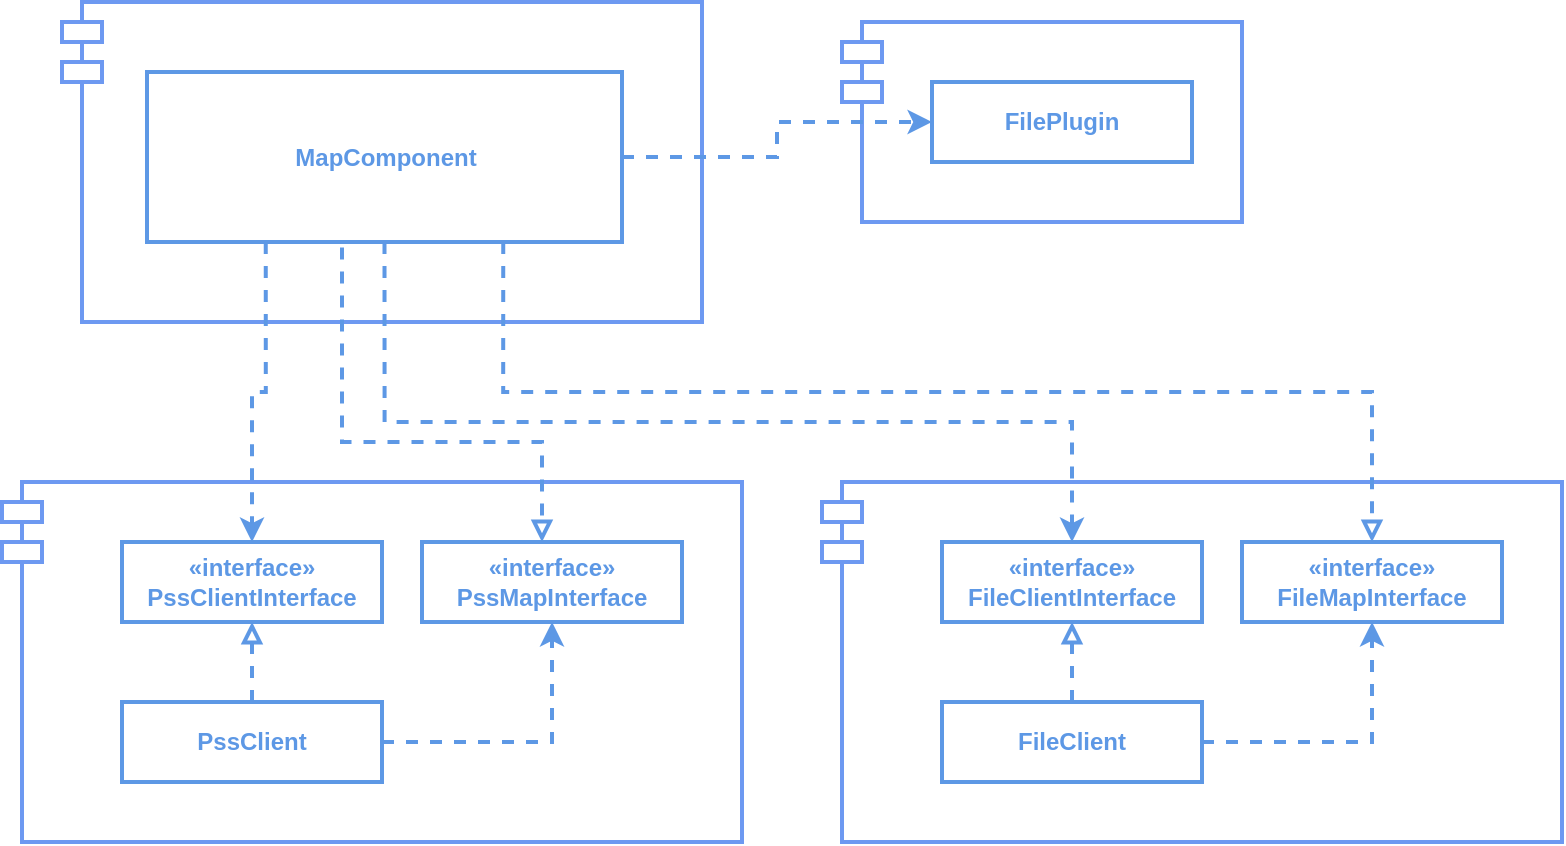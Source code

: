 <mxfile version="24.5.5" type="github">
  <diagram name="Page-1" id="h9jvTwdCyAzHPFXCdA1G">
    <mxGraphModel dx="1369" dy="774" grid="1" gridSize="10" guides="1" tooltips="1" connect="1" arrows="1" fold="1" page="1" pageScale="1" pageWidth="980" pageHeight="1390" math="0" shadow="0">
      <root>
        <mxCell id="0" />
        <mxCell id="1" parent="0" />
        <mxCell id="U5WQ896clrjq45m2ISfL-1" value="" style="shape=module;align=left;spacingLeft=20;align=center;verticalAlign=top;whiteSpace=wrap;html=1;strokeColor=#6D99F1;strokeWidth=2;" vertex="1" parent="1">
          <mxGeometry x="110" y="470" width="370" height="180" as="geometry" />
        </mxCell>
        <mxCell id="U5WQ896clrjq45m2ISfL-3" value="&lt;font color=&quot;#5d98e5&quot;&gt;&lt;b&gt;«interface»&lt;br&gt;PssMapInterface&lt;/b&gt;&lt;br&gt;&lt;/font&gt;" style="html=1;whiteSpace=wrap;strokeWidth=2;strokeColor=#5d98e5;" vertex="1" parent="1">
          <mxGeometry x="320" y="500" width="130" height="40" as="geometry" />
        </mxCell>
        <mxCell id="U5WQ896clrjq45m2ISfL-4" value="&lt;font color=&quot;#5d98e5&quot;&gt;&lt;b&gt;«interface»&lt;br&gt;PssClientInterface&lt;/b&gt;&lt;br&gt;&lt;/font&gt;" style="html=1;whiteSpace=wrap;strokeWidth=2;strokeColor=#5d98e5;" vertex="1" parent="1">
          <mxGeometry x="170" y="500" width="130" height="40" as="geometry" />
        </mxCell>
        <mxCell id="U5WQ896clrjq45m2ISfL-7" style="edgeStyle=orthogonalEdgeStyle;rounded=0;orthogonalLoop=1;jettySize=auto;html=1;exitX=1;exitY=0.5;exitDx=0;exitDy=0;entryX=0.5;entryY=1;entryDx=0;entryDy=0;strokeColor=#5D98E5;strokeWidth=2;dashed=1;" edge="1" parent="1" source="U5WQ896clrjq45m2ISfL-5" target="U5WQ896clrjq45m2ISfL-3">
          <mxGeometry relative="1" as="geometry" />
        </mxCell>
        <mxCell id="U5WQ896clrjq45m2ISfL-8" style="edgeStyle=orthogonalEdgeStyle;rounded=0;orthogonalLoop=1;jettySize=auto;html=1;exitX=0.5;exitY=0;exitDx=0;exitDy=0;entryX=0.5;entryY=1;entryDx=0;entryDy=0;strokeColor=#5D98E5;dashed=1;endArrow=block;endFill=0;strokeWidth=2;" edge="1" parent="1" source="U5WQ896clrjq45m2ISfL-5" target="U5WQ896clrjq45m2ISfL-4">
          <mxGeometry relative="1" as="geometry" />
        </mxCell>
        <mxCell id="U5WQ896clrjq45m2ISfL-5" value="&lt;font color=&quot;#5d98e5&quot;&gt;&lt;b&gt;PssClient&lt;/b&gt;&lt;/font&gt;" style="html=1;whiteSpace=wrap;strokeColor=#5d98e5;strokeWidth=2;" vertex="1" parent="1">
          <mxGeometry x="170" y="580" width="130" height="40" as="geometry" />
        </mxCell>
        <mxCell id="U5WQ896clrjq45m2ISfL-9" value="" style="shape=module;align=left;spacingLeft=20;align=center;verticalAlign=top;whiteSpace=wrap;html=1;strokeColor=#6D99F1;strokeWidth=2;" vertex="1" parent="1">
          <mxGeometry x="520" y="470" width="370" height="180" as="geometry" />
        </mxCell>
        <mxCell id="U5WQ896clrjq45m2ISfL-10" value="&lt;font color=&quot;#5d98e5&quot;&gt;&lt;b&gt;«interface»&lt;br&gt;FileMapInterface&lt;/b&gt;&lt;br&gt;&lt;/font&gt;" style="html=1;whiteSpace=wrap;strokeWidth=2;strokeColor=#5d98e5;" vertex="1" parent="1">
          <mxGeometry x="730" y="500" width="130" height="40" as="geometry" />
        </mxCell>
        <mxCell id="U5WQ896clrjq45m2ISfL-11" value="&lt;font color=&quot;#5d98e5&quot;&gt;&lt;b&gt;«interface»&lt;br&gt;FileClientInterface&lt;/b&gt;&lt;br&gt;&lt;/font&gt;" style="html=1;whiteSpace=wrap;strokeWidth=2;strokeColor=#5d98e5;" vertex="1" parent="1">
          <mxGeometry x="580" y="500" width="130" height="40" as="geometry" />
        </mxCell>
        <mxCell id="U5WQ896clrjq45m2ISfL-12" style="edgeStyle=orthogonalEdgeStyle;rounded=0;orthogonalLoop=1;jettySize=auto;html=1;exitX=1;exitY=0.5;exitDx=0;exitDy=0;entryX=0.5;entryY=1;entryDx=0;entryDy=0;strokeColor=#5D98E5;strokeWidth=2;dashed=1;" edge="1" parent="1" source="U5WQ896clrjq45m2ISfL-14" target="U5WQ896clrjq45m2ISfL-10">
          <mxGeometry relative="1" as="geometry" />
        </mxCell>
        <mxCell id="U5WQ896clrjq45m2ISfL-13" style="edgeStyle=orthogonalEdgeStyle;rounded=0;orthogonalLoop=1;jettySize=auto;html=1;exitX=0.5;exitY=0;exitDx=0;exitDy=0;entryX=0.5;entryY=1;entryDx=0;entryDy=0;strokeColor=#5D98E5;dashed=1;endArrow=block;endFill=0;strokeWidth=2;" edge="1" parent="1" source="U5WQ896clrjq45m2ISfL-14" target="U5WQ896clrjq45m2ISfL-11">
          <mxGeometry relative="1" as="geometry" />
        </mxCell>
        <mxCell id="U5WQ896clrjq45m2ISfL-14" value="&lt;font color=&quot;#5d98e5&quot;&gt;&lt;b&gt;FileClient&lt;/b&gt;&lt;/font&gt;" style="html=1;whiteSpace=wrap;strokeColor=#5d98e5;strokeWidth=2;" vertex="1" parent="1">
          <mxGeometry x="580" y="580" width="130" height="40" as="geometry" />
        </mxCell>
        <mxCell id="U5WQ896clrjq45m2ISfL-15" value="" style="shape=module;align=left;spacingLeft=20;align=center;verticalAlign=top;whiteSpace=wrap;html=1;strokeColor=#6D99F1;strokeWidth=2;" vertex="1" parent="1">
          <mxGeometry x="530" y="240" width="200" height="100" as="geometry" />
        </mxCell>
        <mxCell id="U5WQ896clrjq45m2ISfL-16" value="&lt;font color=&quot;#5d98e5&quot;&gt;&lt;b&gt;FilePlugin&lt;/b&gt;&lt;/font&gt;" style="html=1;whiteSpace=wrap;strokeColor=#5d98e5;strokeWidth=2;" vertex="1" parent="1">
          <mxGeometry x="575" y="270" width="130" height="40" as="geometry" />
        </mxCell>
        <mxCell id="U5WQ896clrjq45m2ISfL-17" value="" style="shape=module;align=left;spacingLeft=20;align=center;verticalAlign=top;whiteSpace=wrap;html=1;strokeColor=#6D99F1;strokeWidth=2;" vertex="1" parent="1">
          <mxGeometry x="140" y="230" width="320" height="160" as="geometry" />
        </mxCell>
        <mxCell id="U5WQ896clrjq45m2ISfL-19" style="edgeStyle=orthogonalEdgeStyle;rounded=0;orthogonalLoop=1;jettySize=auto;html=1;exitX=0.25;exitY=1;exitDx=0;exitDy=0;strokeColor=#5D98E5;strokeWidth=2;dashed=1;" edge="1" parent="1" source="U5WQ896clrjq45m2ISfL-18" target="U5WQ896clrjq45m2ISfL-4">
          <mxGeometry relative="1" as="geometry" />
        </mxCell>
        <mxCell id="U5WQ896clrjq45m2ISfL-20" style="edgeStyle=orthogonalEdgeStyle;rounded=0;orthogonalLoop=1;jettySize=auto;html=1;exitX=0.5;exitY=1;exitDx=0;exitDy=0;strokeColor=#5D98E5;dashed=1;strokeWidth=2;endArrow=block;endFill=0;" edge="1" parent="1" source="U5WQ896clrjq45m2ISfL-18" target="U5WQ896clrjq45m2ISfL-3">
          <mxGeometry relative="1" as="geometry">
            <Array as="points">
              <mxPoint x="280" y="350" />
              <mxPoint x="280" y="450" />
              <mxPoint x="380" y="450" />
            </Array>
          </mxGeometry>
        </mxCell>
        <mxCell id="U5WQ896clrjq45m2ISfL-22" style="edgeStyle=orthogonalEdgeStyle;rounded=0;orthogonalLoop=1;jettySize=auto;html=1;exitX=0.5;exitY=1;exitDx=0;exitDy=0;dashed=1;strokeColor=#5D98E5;strokeWidth=2;align=center;verticalAlign=middle;fontFamily=Helvetica;fontSize=11;fontColor=default;labelBackgroundColor=default;endArrow=classic;" edge="1" parent="1" source="U5WQ896clrjq45m2ISfL-18" target="U5WQ896clrjq45m2ISfL-11">
          <mxGeometry relative="1" as="geometry">
            <Array as="points">
              <mxPoint x="301" y="440" />
              <mxPoint x="645" y="440" />
            </Array>
          </mxGeometry>
        </mxCell>
        <mxCell id="U5WQ896clrjq45m2ISfL-23" style="edgeStyle=orthogonalEdgeStyle;rounded=0;orthogonalLoop=1;jettySize=auto;html=1;exitX=0.75;exitY=1;exitDx=0;exitDy=0;dashed=1;strokeColor=#5D98E5;strokeWidth=2;align=center;verticalAlign=middle;fontFamily=Helvetica;fontSize=11;fontColor=default;labelBackgroundColor=default;endArrow=block;endFill=0;" edge="1" parent="1" source="U5WQ896clrjq45m2ISfL-18" target="U5WQ896clrjq45m2ISfL-10">
          <mxGeometry relative="1" as="geometry" />
        </mxCell>
        <mxCell id="U5WQ896clrjq45m2ISfL-25" style="edgeStyle=orthogonalEdgeStyle;rounded=0;orthogonalLoop=1;jettySize=auto;html=1;exitX=1;exitY=0.5;exitDx=0;exitDy=0;entryX=0;entryY=0.5;entryDx=0;entryDy=0;dashed=1;strokeColor=#5D98E5;strokeWidth=2;align=center;verticalAlign=middle;fontFamily=Helvetica;fontSize=11;fontColor=default;labelBackgroundColor=default;endArrow=classic;" edge="1" parent="1" source="U5WQ896clrjq45m2ISfL-18" target="U5WQ896clrjq45m2ISfL-16">
          <mxGeometry relative="1" as="geometry" />
        </mxCell>
        <mxCell id="U5WQ896clrjq45m2ISfL-18" value="&lt;font color=&quot;#5d98e5&quot;&gt;&lt;b&gt;MapComponent&lt;/b&gt;&lt;/font&gt;" style="html=1;whiteSpace=wrap;strokeColor=#5d98e5;strokeWidth=2;" vertex="1" parent="1">
          <mxGeometry x="182.5" y="265" width="237.5" height="85" as="geometry" />
        </mxCell>
      </root>
    </mxGraphModel>
  </diagram>
</mxfile>
